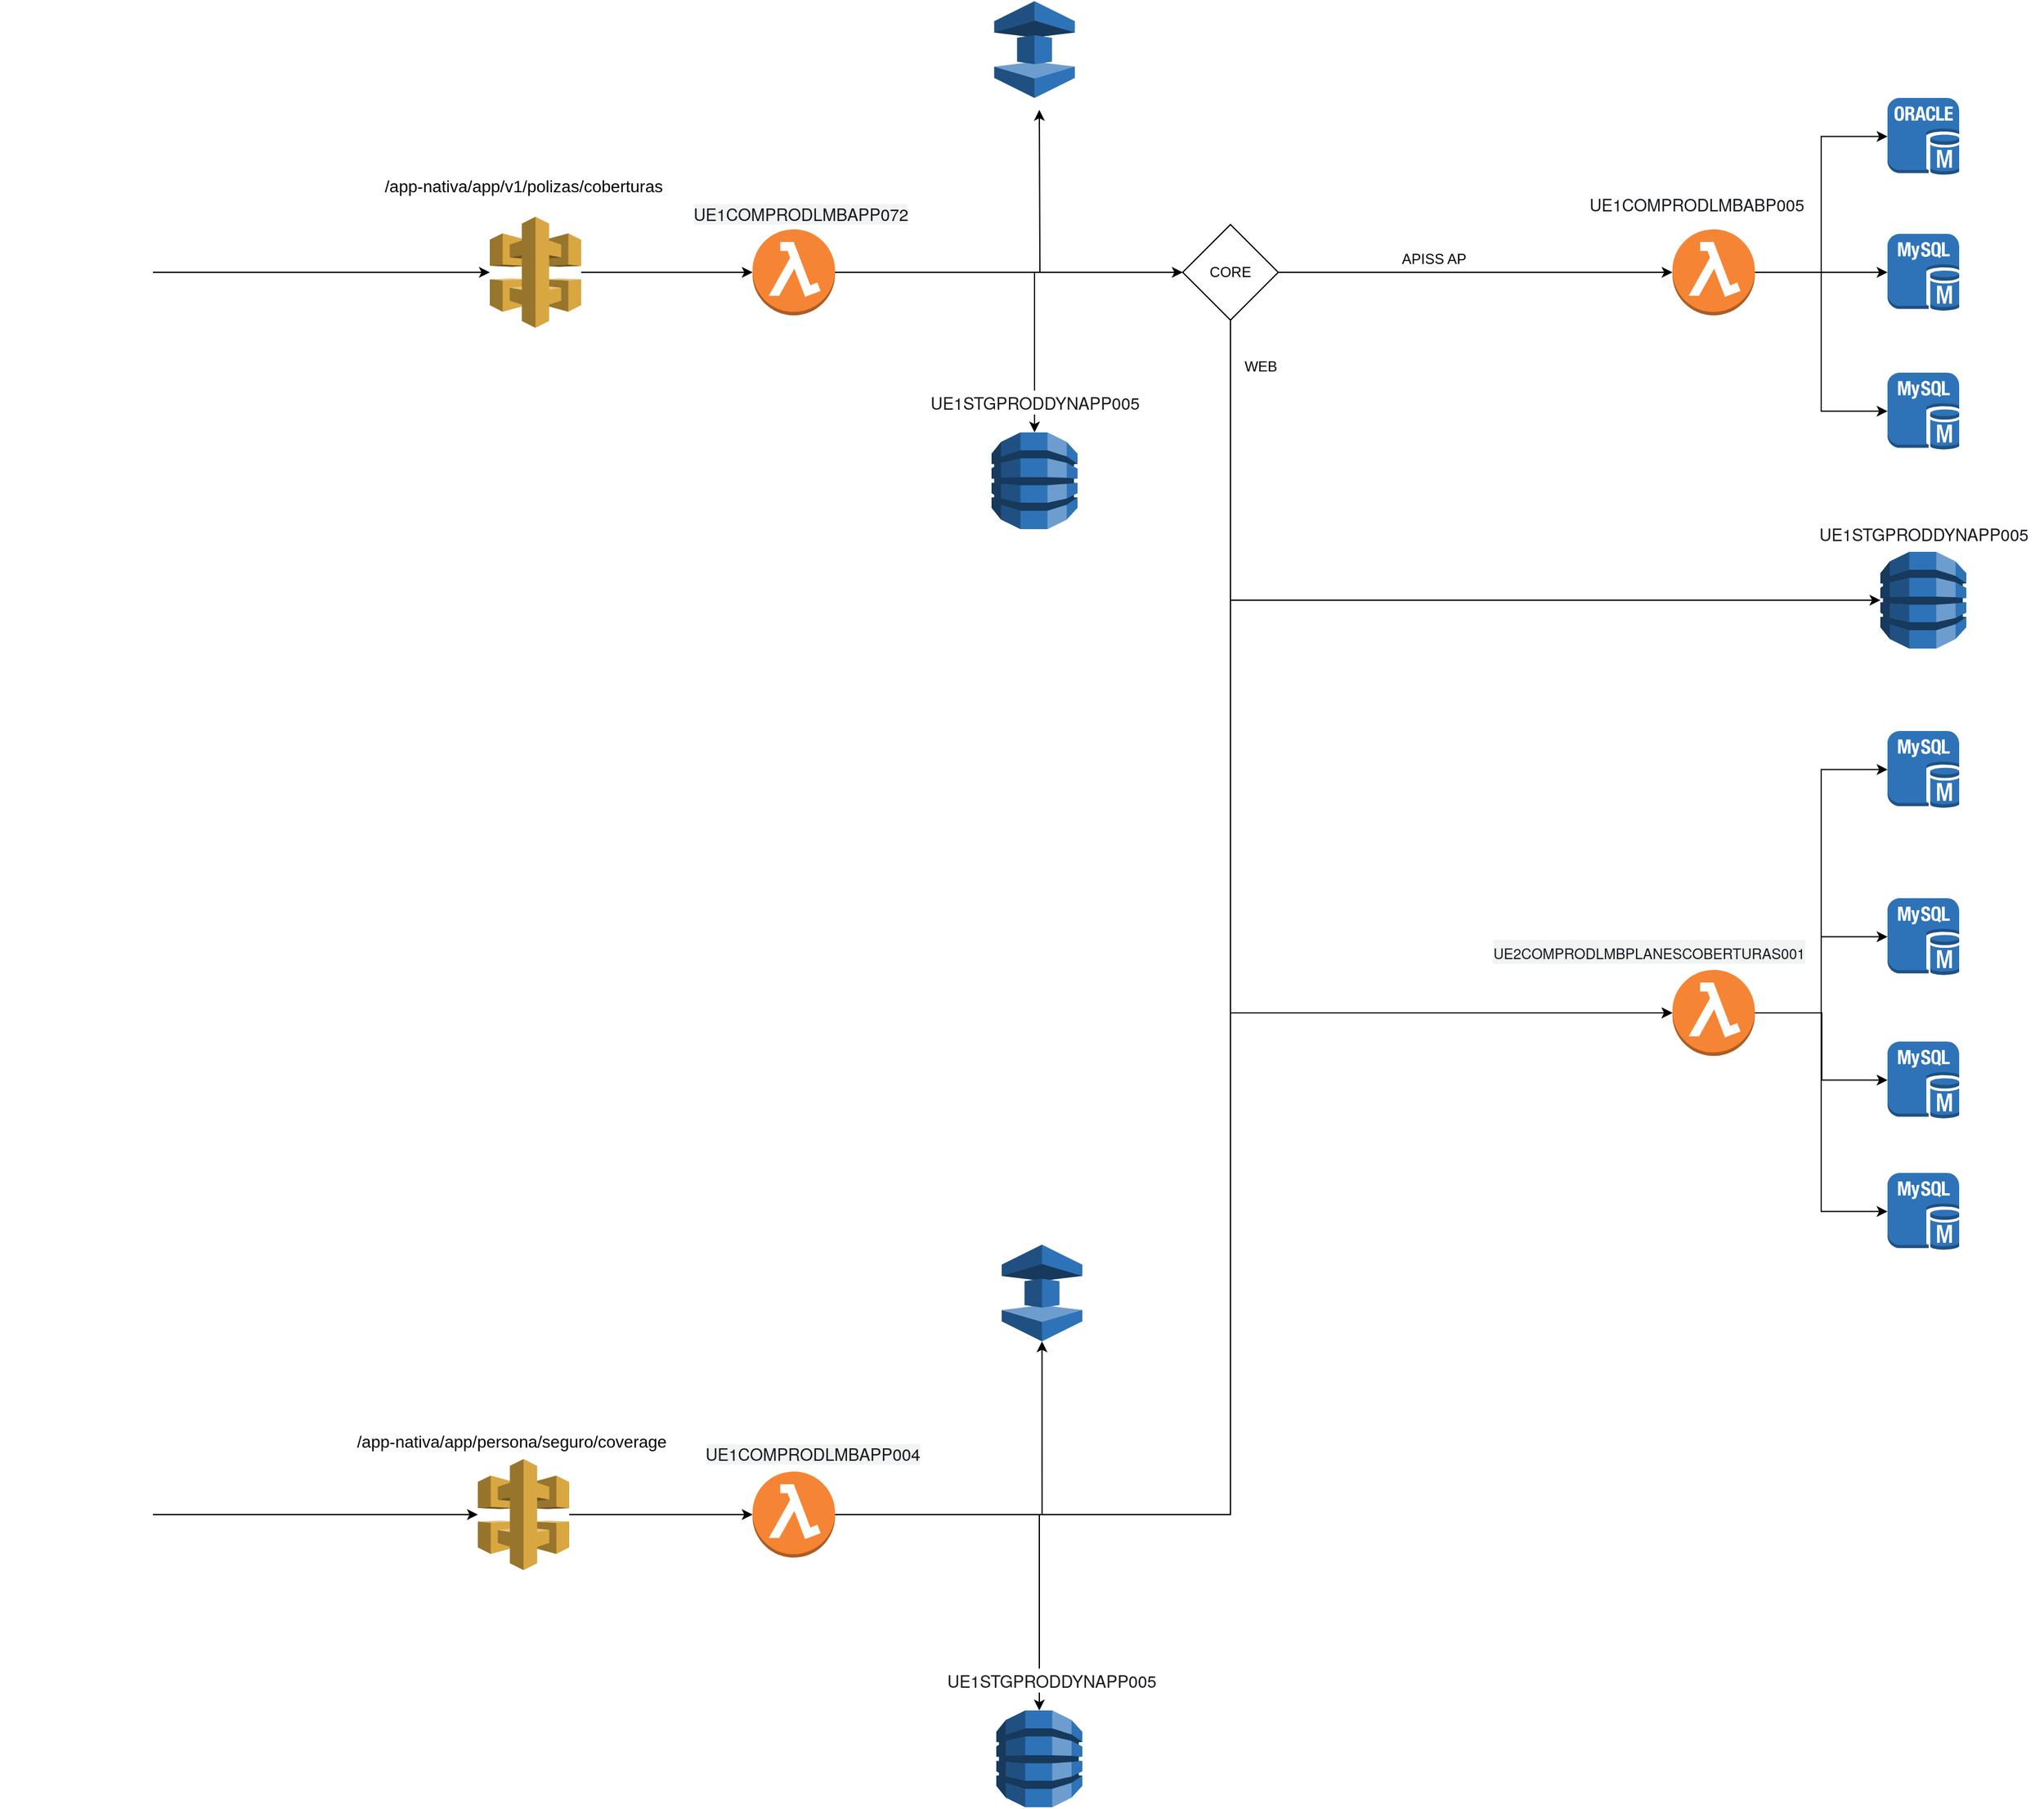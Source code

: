<mxfile version="20.5.1" type="github">
  <diagram id="TxbqxN1urBwJOq58Y2JI" name="Página-1">
    <mxGraphModel dx="3671" dy="1508" grid="1" gridSize="10" guides="1" tooltips="1" connect="1" arrows="1" fold="1" page="1" pageScale="1" pageWidth="827" pageHeight="1169" math="0" shadow="0">
      <root>
        <mxCell id="0" />
        <mxCell id="1" parent="0" />
        <mxCell id="dLVWwbLJQ5aN7-_-cPAS-10" style="edgeStyle=orthogonalEdgeStyle;rounded=0;orthogonalLoop=1;jettySize=auto;html=1;entryX=0;entryY=0.5;entryDx=0;entryDy=0;" edge="1" parent="1" source="dLVWwbLJQ5aN7-_-cPAS-1" target="dLVWwbLJQ5aN7-_-cPAS-5">
          <mxGeometry relative="1" as="geometry" />
        </mxCell>
        <mxCell id="dLVWwbLJQ5aN7-_-cPAS-22" style="edgeStyle=orthogonalEdgeStyle;rounded=0;orthogonalLoop=1;jettySize=auto;html=1;" edge="1" parent="1" source="dLVWwbLJQ5aN7-_-cPAS-1" target="dLVWwbLJQ5aN7-_-cPAS-21">
          <mxGeometry relative="1" as="geometry" />
        </mxCell>
        <mxCell id="dLVWwbLJQ5aN7-_-cPAS-54" style="edgeStyle=orthogonalEdgeStyle;rounded=0;orthogonalLoop=1;jettySize=auto;html=1;fontSize=12;" edge="1" parent="1" source="dLVWwbLJQ5aN7-_-cPAS-1">
          <mxGeometry relative="1" as="geometry">
            <mxPoint x="480" y="521" as="targetPoint" />
          </mxGeometry>
        </mxCell>
        <mxCell id="dLVWwbLJQ5aN7-_-cPAS-1" value="" style="outlineConnect=0;dashed=0;verticalLabelPosition=bottom;verticalAlign=top;align=center;html=1;shape=mxgraph.aws3.lambda_function;fillColor=#F58534;gradientColor=none;" vertex="1" parent="1">
          <mxGeometry x="240" y="621" width="69" height="72" as="geometry" />
        </mxCell>
        <mxCell id="dLVWwbLJQ5aN7-_-cPAS-48" style="edgeStyle=orthogonalEdgeStyle;rounded=0;orthogonalLoop=1;jettySize=auto;html=1;entryX=0;entryY=0.5;entryDx=0;entryDy=0;entryPerimeter=0;fontSize=14;" edge="1" parent="1" source="dLVWwbLJQ5aN7-_-cPAS-2" target="dLVWwbLJQ5aN7-_-cPAS-43">
          <mxGeometry relative="1" as="geometry" />
        </mxCell>
        <mxCell id="dLVWwbLJQ5aN7-_-cPAS-49" style="edgeStyle=orthogonalEdgeStyle;rounded=0;orthogonalLoop=1;jettySize=auto;html=1;entryX=0;entryY=0.5;entryDx=0;entryDy=0;entryPerimeter=0;fontSize=14;" edge="1" parent="1" source="dLVWwbLJQ5aN7-_-cPAS-2" target="dLVWwbLJQ5aN7-_-cPAS-41">
          <mxGeometry relative="1" as="geometry" />
        </mxCell>
        <mxCell id="dLVWwbLJQ5aN7-_-cPAS-50" style="edgeStyle=orthogonalEdgeStyle;rounded=0;orthogonalLoop=1;jettySize=auto;html=1;fontSize=14;" edge="1" parent="1" source="dLVWwbLJQ5aN7-_-cPAS-2" target="dLVWwbLJQ5aN7-_-cPAS-42">
          <mxGeometry relative="1" as="geometry" />
        </mxCell>
        <mxCell id="dLVWwbLJQ5aN7-_-cPAS-51" style="edgeStyle=orthogonalEdgeStyle;rounded=0;orthogonalLoop=1;jettySize=auto;html=1;exitX=0.855;exitY=0.855;exitDx=0;exitDy=0;exitPerimeter=0;entryX=0;entryY=0.5;entryDx=0;entryDy=0;entryPerimeter=0;fontSize=14;" edge="1" parent="1" source="dLVWwbLJQ5aN7-_-cPAS-2" target="dLVWwbLJQ5aN7-_-cPAS-44">
          <mxGeometry relative="1" as="geometry">
            <Array as="points">
              <mxPoint x="1069" y="1277" />
              <mxPoint x="1135" y="1277" />
              <mxPoint x="1135" y="1333" />
            </Array>
          </mxGeometry>
        </mxCell>
        <mxCell id="dLVWwbLJQ5aN7-_-cPAS-2" value="" style="outlineConnect=0;dashed=0;verticalLabelPosition=bottom;verticalAlign=top;align=center;html=1;shape=mxgraph.aws3.lambda_function;fillColor=#F58534;gradientColor=none;" vertex="1" parent="1">
          <mxGeometry x="1010" y="1241" width="69" height="72" as="geometry" />
        </mxCell>
        <mxCell id="dLVWwbLJQ5aN7-_-cPAS-38" style="edgeStyle=orthogonalEdgeStyle;rounded=0;orthogonalLoop=1;jettySize=auto;html=1;entryX=0;entryY=0.5;entryDx=0;entryDy=0;entryPerimeter=0;fontSize=14;" edge="1" parent="1" source="dLVWwbLJQ5aN7-_-cPAS-3" target="dLVWwbLJQ5aN7-_-cPAS-34">
          <mxGeometry relative="1" as="geometry" />
        </mxCell>
        <mxCell id="dLVWwbLJQ5aN7-_-cPAS-39" style="edgeStyle=orthogonalEdgeStyle;rounded=0;orthogonalLoop=1;jettySize=auto;html=1;entryX=0;entryY=0.5;entryDx=0;entryDy=0;entryPerimeter=0;fontSize=14;" edge="1" parent="1" source="dLVWwbLJQ5aN7-_-cPAS-3" target="dLVWwbLJQ5aN7-_-cPAS-33">
          <mxGeometry relative="1" as="geometry" />
        </mxCell>
        <mxCell id="dLVWwbLJQ5aN7-_-cPAS-40" style="edgeStyle=orthogonalEdgeStyle;rounded=0;orthogonalLoop=1;jettySize=auto;html=1;entryX=0;entryY=0.5;entryDx=0;entryDy=0;entryPerimeter=0;fontSize=14;" edge="1" parent="1" source="dLVWwbLJQ5aN7-_-cPAS-3" target="dLVWwbLJQ5aN7-_-cPAS-37">
          <mxGeometry relative="1" as="geometry" />
        </mxCell>
        <mxCell id="dLVWwbLJQ5aN7-_-cPAS-3" value="" style="outlineConnect=0;dashed=0;verticalLabelPosition=bottom;verticalAlign=top;align=center;html=1;shape=mxgraph.aws3.lambda_function;fillColor=#F58534;gradientColor=none;" vertex="1" parent="1">
          <mxGeometry x="1010" y="621" width="69" height="72" as="geometry" />
        </mxCell>
        <mxCell id="dLVWwbLJQ5aN7-_-cPAS-26" style="edgeStyle=orthogonalEdgeStyle;rounded=0;orthogonalLoop=1;jettySize=auto;html=1;entryX=0.5;entryY=0;entryDx=0;entryDy=0;entryPerimeter=0;" edge="1" parent="1" source="dLVWwbLJQ5aN7-_-cPAS-4" target="dLVWwbLJQ5aN7-_-cPAS-19">
          <mxGeometry relative="1" as="geometry" />
        </mxCell>
        <mxCell id="dLVWwbLJQ5aN7-_-cPAS-32" style="edgeStyle=orthogonalEdgeStyle;rounded=0;orthogonalLoop=1;jettySize=auto;html=1;fontSize=14;entryX=0.5;entryY=1;entryDx=0;entryDy=0;entryPerimeter=0;" edge="1" parent="1" source="dLVWwbLJQ5aN7-_-cPAS-4" target="dLVWwbLJQ5aN7-_-cPAS-31">
          <mxGeometry relative="1" as="geometry">
            <mxPoint x="480" y="1501" as="targetPoint" />
          </mxGeometry>
        </mxCell>
        <mxCell id="dLVWwbLJQ5aN7-_-cPAS-46" style="edgeStyle=orthogonalEdgeStyle;rounded=0;orthogonalLoop=1;jettySize=auto;html=1;exitX=1;exitY=0.5;exitDx=0;exitDy=0;exitPerimeter=0;entryX=0;entryY=0.5;entryDx=0;entryDy=0;entryPerimeter=0;fontSize=14;" edge="1" parent="1" source="dLVWwbLJQ5aN7-_-cPAS-4" target="dLVWwbLJQ5aN7-_-cPAS-2">
          <mxGeometry relative="1" as="geometry">
            <Array as="points">
              <mxPoint x="640" y="1697" />
              <mxPoint x="640" y="1277" />
            </Array>
          </mxGeometry>
        </mxCell>
        <mxCell id="dLVWwbLJQ5aN7-_-cPAS-4" value="" style="outlineConnect=0;dashed=0;verticalLabelPosition=bottom;verticalAlign=top;align=center;html=1;shape=mxgraph.aws3.lambda_function;fillColor=#F58534;gradientColor=none;" vertex="1" parent="1">
          <mxGeometry x="240" y="1661" width="69" height="72" as="geometry" />
        </mxCell>
        <mxCell id="dLVWwbLJQ5aN7-_-cPAS-6" style="edgeStyle=orthogonalEdgeStyle;rounded=0;orthogonalLoop=1;jettySize=auto;html=1;entryX=0;entryY=0.5;entryDx=0;entryDy=0;entryPerimeter=0;" edge="1" parent="1" source="dLVWwbLJQ5aN7-_-cPAS-5" target="dLVWwbLJQ5aN7-_-cPAS-3">
          <mxGeometry relative="1" as="geometry" />
        </mxCell>
        <mxCell id="dLVWwbLJQ5aN7-_-cPAS-25" style="edgeStyle=orthogonalEdgeStyle;rounded=0;orthogonalLoop=1;jettySize=auto;html=1;exitX=0.5;exitY=1;exitDx=0;exitDy=0;entryX=0;entryY=0.5;entryDx=0;entryDy=0;entryPerimeter=0;" edge="1" parent="1" source="dLVWwbLJQ5aN7-_-cPAS-5" target="dLVWwbLJQ5aN7-_-cPAS-23">
          <mxGeometry relative="1" as="geometry" />
        </mxCell>
        <mxCell id="dLVWwbLJQ5aN7-_-cPAS-47" style="edgeStyle=orthogonalEdgeStyle;rounded=0;orthogonalLoop=1;jettySize=auto;html=1;exitX=0.5;exitY=1;exitDx=0;exitDy=0;entryX=0;entryY=0.5;entryDx=0;entryDy=0;entryPerimeter=0;fontSize=14;" edge="1" parent="1" source="dLVWwbLJQ5aN7-_-cPAS-5" target="dLVWwbLJQ5aN7-_-cPAS-2">
          <mxGeometry relative="1" as="geometry" />
        </mxCell>
        <mxCell id="dLVWwbLJQ5aN7-_-cPAS-5" value="CORE" style="rhombus;whiteSpace=wrap;html=1;" vertex="1" parent="1">
          <mxGeometry x="600" y="617" width="80" height="80" as="geometry" />
        </mxCell>
        <mxCell id="dLVWwbLJQ5aN7-_-cPAS-9" style="edgeStyle=orthogonalEdgeStyle;rounded=0;orthogonalLoop=1;jettySize=auto;html=1;entryX=0;entryY=0.5;entryDx=0;entryDy=0;entryPerimeter=0;" edge="1" parent="1" source="dLVWwbLJQ5aN7-_-cPAS-8" target="dLVWwbLJQ5aN7-_-cPAS-1">
          <mxGeometry relative="1" as="geometry" />
        </mxCell>
        <mxCell id="dLVWwbLJQ5aN7-_-cPAS-8" value="" style="outlineConnect=0;dashed=0;verticalLabelPosition=bottom;verticalAlign=top;align=center;html=1;shape=mxgraph.aws3.api_gateway;fillColor=#D9A741;gradientColor=none;" vertex="1" parent="1">
          <mxGeometry x="20" y="610.5" width="76.5" height="93" as="geometry" />
        </mxCell>
        <mxCell id="dLVWwbLJQ5aN7-_-cPAS-12" style="edgeStyle=orthogonalEdgeStyle;rounded=0;orthogonalLoop=1;jettySize=auto;html=1;entryX=0;entryY=0.5;entryDx=0;entryDy=0;entryPerimeter=0;" edge="1" parent="1" source="dLVWwbLJQ5aN7-_-cPAS-11" target="dLVWwbLJQ5aN7-_-cPAS-4">
          <mxGeometry relative="1" as="geometry" />
        </mxCell>
        <mxCell id="dLVWwbLJQ5aN7-_-cPAS-11" value="" style="outlineConnect=0;dashed=0;verticalLabelPosition=bottom;verticalAlign=top;align=center;html=1;shape=mxgraph.aws3.api_gateway;fillColor=#D9A741;gradientColor=none;" vertex="1" parent="1">
          <mxGeometry x="10" y="1650.5" width="76.5" height="93" as="geometry" />
        </mxCell>
        <mxCell id="dLVWwbLJQ5aN7-_-cPAS-14" value="APISS AP" style="text;html=1;align=center;verticalAlign=middle;resizable=0;points=[];autosize=1;strokeColor=none;fillColor=none;" vertex="1" parent="1">
          <mxGeometry x="770" y="631" width="80" height="30" as="geometry" />
        </mxCell>
        <mxCell id="dLVWwbLJQ5aN7-_-cPAS-15" value="WEB" style="text;html=1;align=center;verticalAlign=middle;resizable=0;points=[];autosize=1;strokeColor=none;fillColor=none;" vertex="1" parent="1">
          <mxGeometry x="640" y="721" width="50" height="30" as="geometry" />
        </mxCell>
        <mxCell id="dLVWwbLJQ5aN7-_-cPAS-19" value="" style="outlineConnect=0;dashed=0;verticalLabelPosition=bottom;verticalAlign=top;align=center;html=1;shape=mxgraph.aws3.dynamo_db;fillColor=#2E73B8;gradientColor=none;" vertex="1" parent="1">
          <mxGeometry x="444" y="1861" width="72" height="81" as="geometry" />
        </mxCell>
        <mxCell id="dLVWwbLJQ5aN7-_-cPAS-21" value="" style="outlineConnect=0;dashed=0;verticalLabelPosition=bottom;verticalAlign=top;align=center;html=1;shape=mxgraph.aws3.dynamo_db;fillColor=#2E73B8;gradientColor=none;" vertex="1" parent="1">
          <mxGeometry x="440" y="791" width="72" height="81" as="geometry" />
        </mxCell>
        <mxCell id="dLVWwbLJQ5aN7-_-cPAS-23" value="" style="outlineConnect=0;dashed=0;verticalLabelPosition=bottom;verticalAlign=top;align=center;html=1;shape=mxgraph.aws3.dynamo_db;fillColor=#2E73B8;gradientColor=none;" vertex="1" parent="1">
          <mxGeometry x="1184" y="891" width="72" height="81" as="geometry" />
        </mxCell>
        <mxCell id="dLVWwbLJQ5aN7-_-cPAS-27" value="&lt;span style=&quot;color: rgb(22, 25, 31); font-family: &amp;quot;Amazon Ember&amp;quot;, &amp;quot;Helvetica Neue&amp;quot;, Roboto, Arial, sans-serif; text-align: left; background-color: rgb(242, 243, 243);&quot;&gt;&lt;font style=&quot;font-size: 14px;&quot;&gt;UE1COMPRODLMBAPP004&lt;/font&gt;&lt;/span&gt;" style="text;html=1;align=center;verticalAlign=middle;resizable=0;points=[];autosize=1;strokeColor=none;fillColor=none;" vertex="1" parent="1">
          <mxGeometry x="190" y="1631" width="200" height="30" as="geometry" />
        </mxCell>
        <mxCell id="dLVWwbLJQ5aN7-_-cPAS-28" value="&lt;span style=&quot;color: rgb(22, 25, 31); font-family: &amp;quot;Amazon Ember&amp;quot;, &amp;quot;Helvetica Neue&amp;quot;, Roboto, Arial, sans-serif; text-align: left; background-color: rgb(255, 255, 255);&quot;&gt;UE1STGPRODDYNAPP005&lt;/span&gt;" style="text;html=1;align=center;verticalAlign=middle;resizable=0;points=[];autosize=1;strokeColor=none;fillColor=none;fontSize=14;" vertex="1" parent="1">
          <mxGeometry x="1120" y="861" width="200" height="30" as="geometry" />
        </mxCell>
        <mxCell id="dLVWwbLJQ5aN7-_-cPAS-29" value="&lt;span style=&quot;color: rgb(22, 25, 31); font-family: &amp;quot;Amazon Ember&amp;quot;, &amp;quot;Helvetica Neue&amp;quot;, Roboto, Arial, sans-serif; text-align: left; background-color: rgb(255, 255, 255);&quot;&gt;UE1STGPRODDYNAPP005&lt;/span&gt;" style="text;html=1;align=center;verticalAlign=middle;resizable=0;points=[];autosize=1;strokeColor=none;fillColor=none;fontSize=14;" vertex="1" parent="1">
          <mxGeometry x="390" y="1821" width="200" height="30" as="geometry" />
        </mxCell>
        <mxCell id="dLVWwbLJQ5aN7-_-cPAS-30" value="&lt;span style=&quot;color: rgb(22, 25, 31); font-family: &amp;quot;Amazon Ember&amp;quot;, &amp;quot;Helvetica Neue&amp;quot;, Roboto, Arial, sans-serif; text-align: left; background-color: rgb(255, 255, 255);&quot;&gt;UE1STGPRODDYNAPP005&lt;/span&gt;" style="text;html=1;align=center;verticalAlign=middle;resizable=0;points=[];autosize=1;strokeColor=none;fillColor=none;fontSize=14;" vertex="1" parent="1">
          <mxGeometry x="376" y="751" width="200" height="30" as="geometry" />
        </mxCell>
        <mxCell id="dLVWwbLJQ5aN7-_-cPAS-31" value="" style="outlineConnect=0;dashed=0;verticalLabelPosition=bottom;verticalAlign=top;align=center;html=1;shape=mxgraph.aws3.elasticache;fillColor=#2E73B8;gradientColor=none;fontSize=14;" vertex="1" parent="1">
          <mxGeometry x="448.5" y="1471" width="67.5" height="81" as="geometry" />
        </mxCell>
        <mxCell id="dLVWwbLJQ5aN7-_-cPAS-33" value="" style="outlineConnect=0;dashed=0;verticalLabelPosition=bottom;verticalAlign=top;align=center;html=1;shape=mxgraph.aws3.oracle_db_instance;fillColor=#2E73B8;gradientColor=none;fontSize=14;" vertex="1" parent="1">
          <mxGeometry x="1190" y="511" width="60" height="64.5" as="geometry" />
        </mxCell>
        <mxCell id="dLVWwbLJQ5aN7-_-cPAS-34" value="" style="outlineConnect=0;dashed=0;verticalLabelPosition=bottom;verticalAlign=top;align=center;html=1;shape=mxgraph.aws3.mysql_db_instance;fillColor=#2E73B8;gradientColor=none;fontSize=14;" vertex="1" parent="1">
          <mxGeometry x="1190" y="624.75" width="60" height="64.5" as="geometry" />
        </mxCell>
        <mxCell id="dLVWwbLJQ5aN7-_-cPAS-37" value="" style="outlineConnect=0;dashed=0;verticalLabelPosition=bottom;verticalAlign=top;align=center;html=1;shape=mxgraph.aws3.mysql_db_instance;fillColor=#2E73B8;gradientColor=none;fontSize=14;" vertex="1" parent="1">
          <mxGeometry x="1190" y="741" width="60" height="64.5" as="geometry" />
        </mxCell>
        <mxCell id="dLVWwbLJQ5aN7-_-cPAS-41" value="" style="outlineConnect=0;dashed=0;verticalLabelPosition=bottom;verticalAlign=top;align=center;html=1;shape=mxgraph.aws3.mysql_db_instance;fillColor=#2E73B8;gradientColor=none;fontSize=14;" vertex="1" parent="1">
          <mxGeometry x="1190" y="1411" width="60" height="64.5" as="geometry" />
        </mxCell>
        <mxCell id="dLVWwbLJQ5aN7-_-cPAS-42" value="" style="outlineConnect=0;dashed=0;verticalLabelPosition=bottom;verticalAlign=top;align=center;html=1;shape=mxgraph.aws3.mysql_db_instance;fillColor=#2E73B8;gradientColor=none;fontSize=14;" vertex="1" parent="1">
          <mxGeometry x="1190" y="1181" width="60" height="64.5" as="geometry" />
        </mxCell>
        <mxCell id="dLVWwbLJQ5aN7-_-cPAS-43" value="" style="outlineConnect=0;dashed=0;verticalLabelPosition=bottom;verticalAlign=top;align=center;html=1;shape=mxgraph.aws3.mysql_db_instance;fillColor=#2E73B8;gradientColor=none;fontSize=14;" vertex="1" parent="1">
          <mxGeometry x="1190" y="1041" width="60" height="64.5" as="geometry" />
        </mxCell>
        <mxCell id="dLVWwbLJQ5aN7-_-cPAS-44" value="" style="outlineConnect=0;dashed=0;verticalLabelPosition=bottom;verticalAlign=top;align=center;html=1;shape=mxgraph.aws3.mysql_db_instance;fillColor=#2E73B8;gradientColor=none;fontSize=14;" vertex="1" parent="1">
          <mxGeometry x="1190" y="1301" width="60" height="64.5" as="geometry" />
        </mxCell>
        <mxCell id="dLVWwbLJQ5aN7-_-cPAS-52" value="&lt;span style=&quot;color: rgb(22, 25, 31); font-family: &amp;quot;Amazon Ember&amp;quot;, &amp;quot;Helvetica Neue&amp;quot;, Roboto, Arial, sans-serif; text-align: left; background-color: rgb(242, 243, 243);&quot;&gt;&lt;font style=&quot;font-size: 12px;&quot;&gt;UE2COMPRODLMBPLANESCOBERTURAS001&lt;/font&gt;&lt;/span&gt;" style="text;html=1;align=center;verticalAlign=middle;resizable=0;points=[];autosize=1;strokeColor=none;fillColor=none;fontSize=14;" vertex="1" parent="1">
          <mxGeometry x="850" y="1211" width="280" height="30" as="geometry" />
        </mxCell>
        <mxCell id="dLVWwbLJQ5aN7-_-cPAS-53" value="" style="outlineConnect=0;dashed=0;verticalLabelPosition=bottom;verticalAlign=top;align=center;html=1;shape=mxgraph.aws3.elasticache;fillColor=#2E73B8;gradientColor=none;fontSize=14;" vertex="1" parent="1">
          <mxGeometry x="442.25" y="430" width="67.5" height="81" as="geometry" />
        </mxCell>
        <mxCell id="dLVWwbLJQ5aN7-_-cPAS-56" style="edgeStyle=orthogonalEdgeStyle;rounded=0;orthogonalLoop=1;jettySize=auto;html=1;fontSize=12;" edge="1" parent="1" source="dLVWwbLJQ5aN7-_-cPAS-55" target="dLVWwbLJQ5aN7-_-cPAS-8">
          <mxGeometry relative="1" as="geometry" />
        </mxCell>
        <mxCell id="dLVWwbLJQ5aN7-_-cPAS-55" value="" style="shape=image;html=1;verticalAlign=top;verticalLabelPosition=bottom;labelBackgroundColor=#ffffff;imageAspect=0;aspect=fixed;image=https://cdn1.iconfinder.com/data/icons/general-9/500/laptop-128.png;fontSize=12;" vertex="1" parent="1">
          <mxGeometry x="-390" y="593" width="128" height="128" as="geometry" />
        </mxCell>
        <mxCell id="dLVWwbLJQ5aN7-_-cPAS-58" style="edgeStyle=orthogonalEdgeStyle;rounded=0;orthogonalLoop=1;jettySize=auto;html=1;fontSize=12;" edge="1" parent="1" source="dLVWwbLJQ5aN7-_-cPAS-57" target="dLVWwbLJQ5aN7-_-cPAS-11">
          <mxGeometry relative="1" as="geometry" />
        </mxCell>
        <mxCell id="dLVWwbLJQ5aN7-_-cPAS-57" value="" style="shape=image;html=1;verticalAlign=top;verticalLabelPosition=bottom;labelBackgroundColor=#ffffff;imageAspect=0;aspect=fixed;image=https://cdn1.iconfinder.com/data/icons/general-9/500/laptop-128.png;fontSize=12;" vertex="1" parent="1">
          <mxGeometry x="-390" y="1633" width="128" height="128" as="geometry" />
        </mxCell>
        <mxCell id="dLVWwbLJQ5aN7-_-cPAS-59" value="&lt;span style=&quot;color: rgb(22, 25, 31); font-family: &amp;quot;Amazon Ember&amp;quot;, &amp;quot;Helvetica Neue&amp;quot;, Roboto, Arial, sans-serif; text-align: left; background-color: rgb(242, 243, 243);&quot;&gt;&lt;font style=&quot;font-size: 14px;&quot;&gt;UE1COMPRODLMBAPP072&lt;/font&gt;&lt;/span&gt;" style="text;html=1;align=center;verticalAlign=middle;resizable=0;points=[];autosize=1;strokeColor=none;fillColor=none;fontSize=12;" vertex="1" parent="1">
          <mxGeometry x="180" y="593" width="200" height="30" as="geometry" />
        </mxCell>
        <mxCell id="dLVWwbLJQ5aN7-_-cPAS-60" value="&lt;span style=&quot;color: rgb(22, 25, 31); font-family: &amp;quot;Amazon Ember&amp;quot;, &amp;quot;Helvetica Neue&amp;quot;, Roboto, Arial, sans-serif; text-align: left; background-color: rgb(255, 255, 255);&quot;&gt;UE1COMPRODLMBABP005&lt;/span&gt;" style="text;html=1;align=center;verticalAlign=middle;resizable=0;points=[];autosize=1;strokeColor=none;fillColor=none;fontSize=14;" vertex="1" parent="1">
          <mxGeometry x="930" y="585" width="200" height="30" as="geometry" />
        </mxCell>
        <mxCell id="dLVWwbLJQ5aN7-_-cPAS-61" value="/app-nativa/app/v1/polizas/coberturas" style="text;html=1;align=center;verticalAlign=middle;resizable=0;points=[];autosize=1;strokeColor=none;fillColor=none;fontSize=14;" vertex="1" parent="1">
          <mxGeometry x="-81.75" y="570" width="260" height="30" as="geometry" />
        </mxCell>
        <mxCell id="dLVWwbLJQ5aN7-_-cPAS-62" value="/app-nativa/app/persona/seguro/coverage" style="text;html=1;align=center;verticalAlign=middle;resizable=0;points=[];autosize=1;strokeColor=none;fillColor=none;fontSize=14;" vertex="1" parent="1">
          <mxGeometry x="-101.75" y="1620.5" width="280" height="30" as="geometry" />
        </mxCell>
      </root>
    </mxGraphModel>
  </diagram>
</mxfile>
